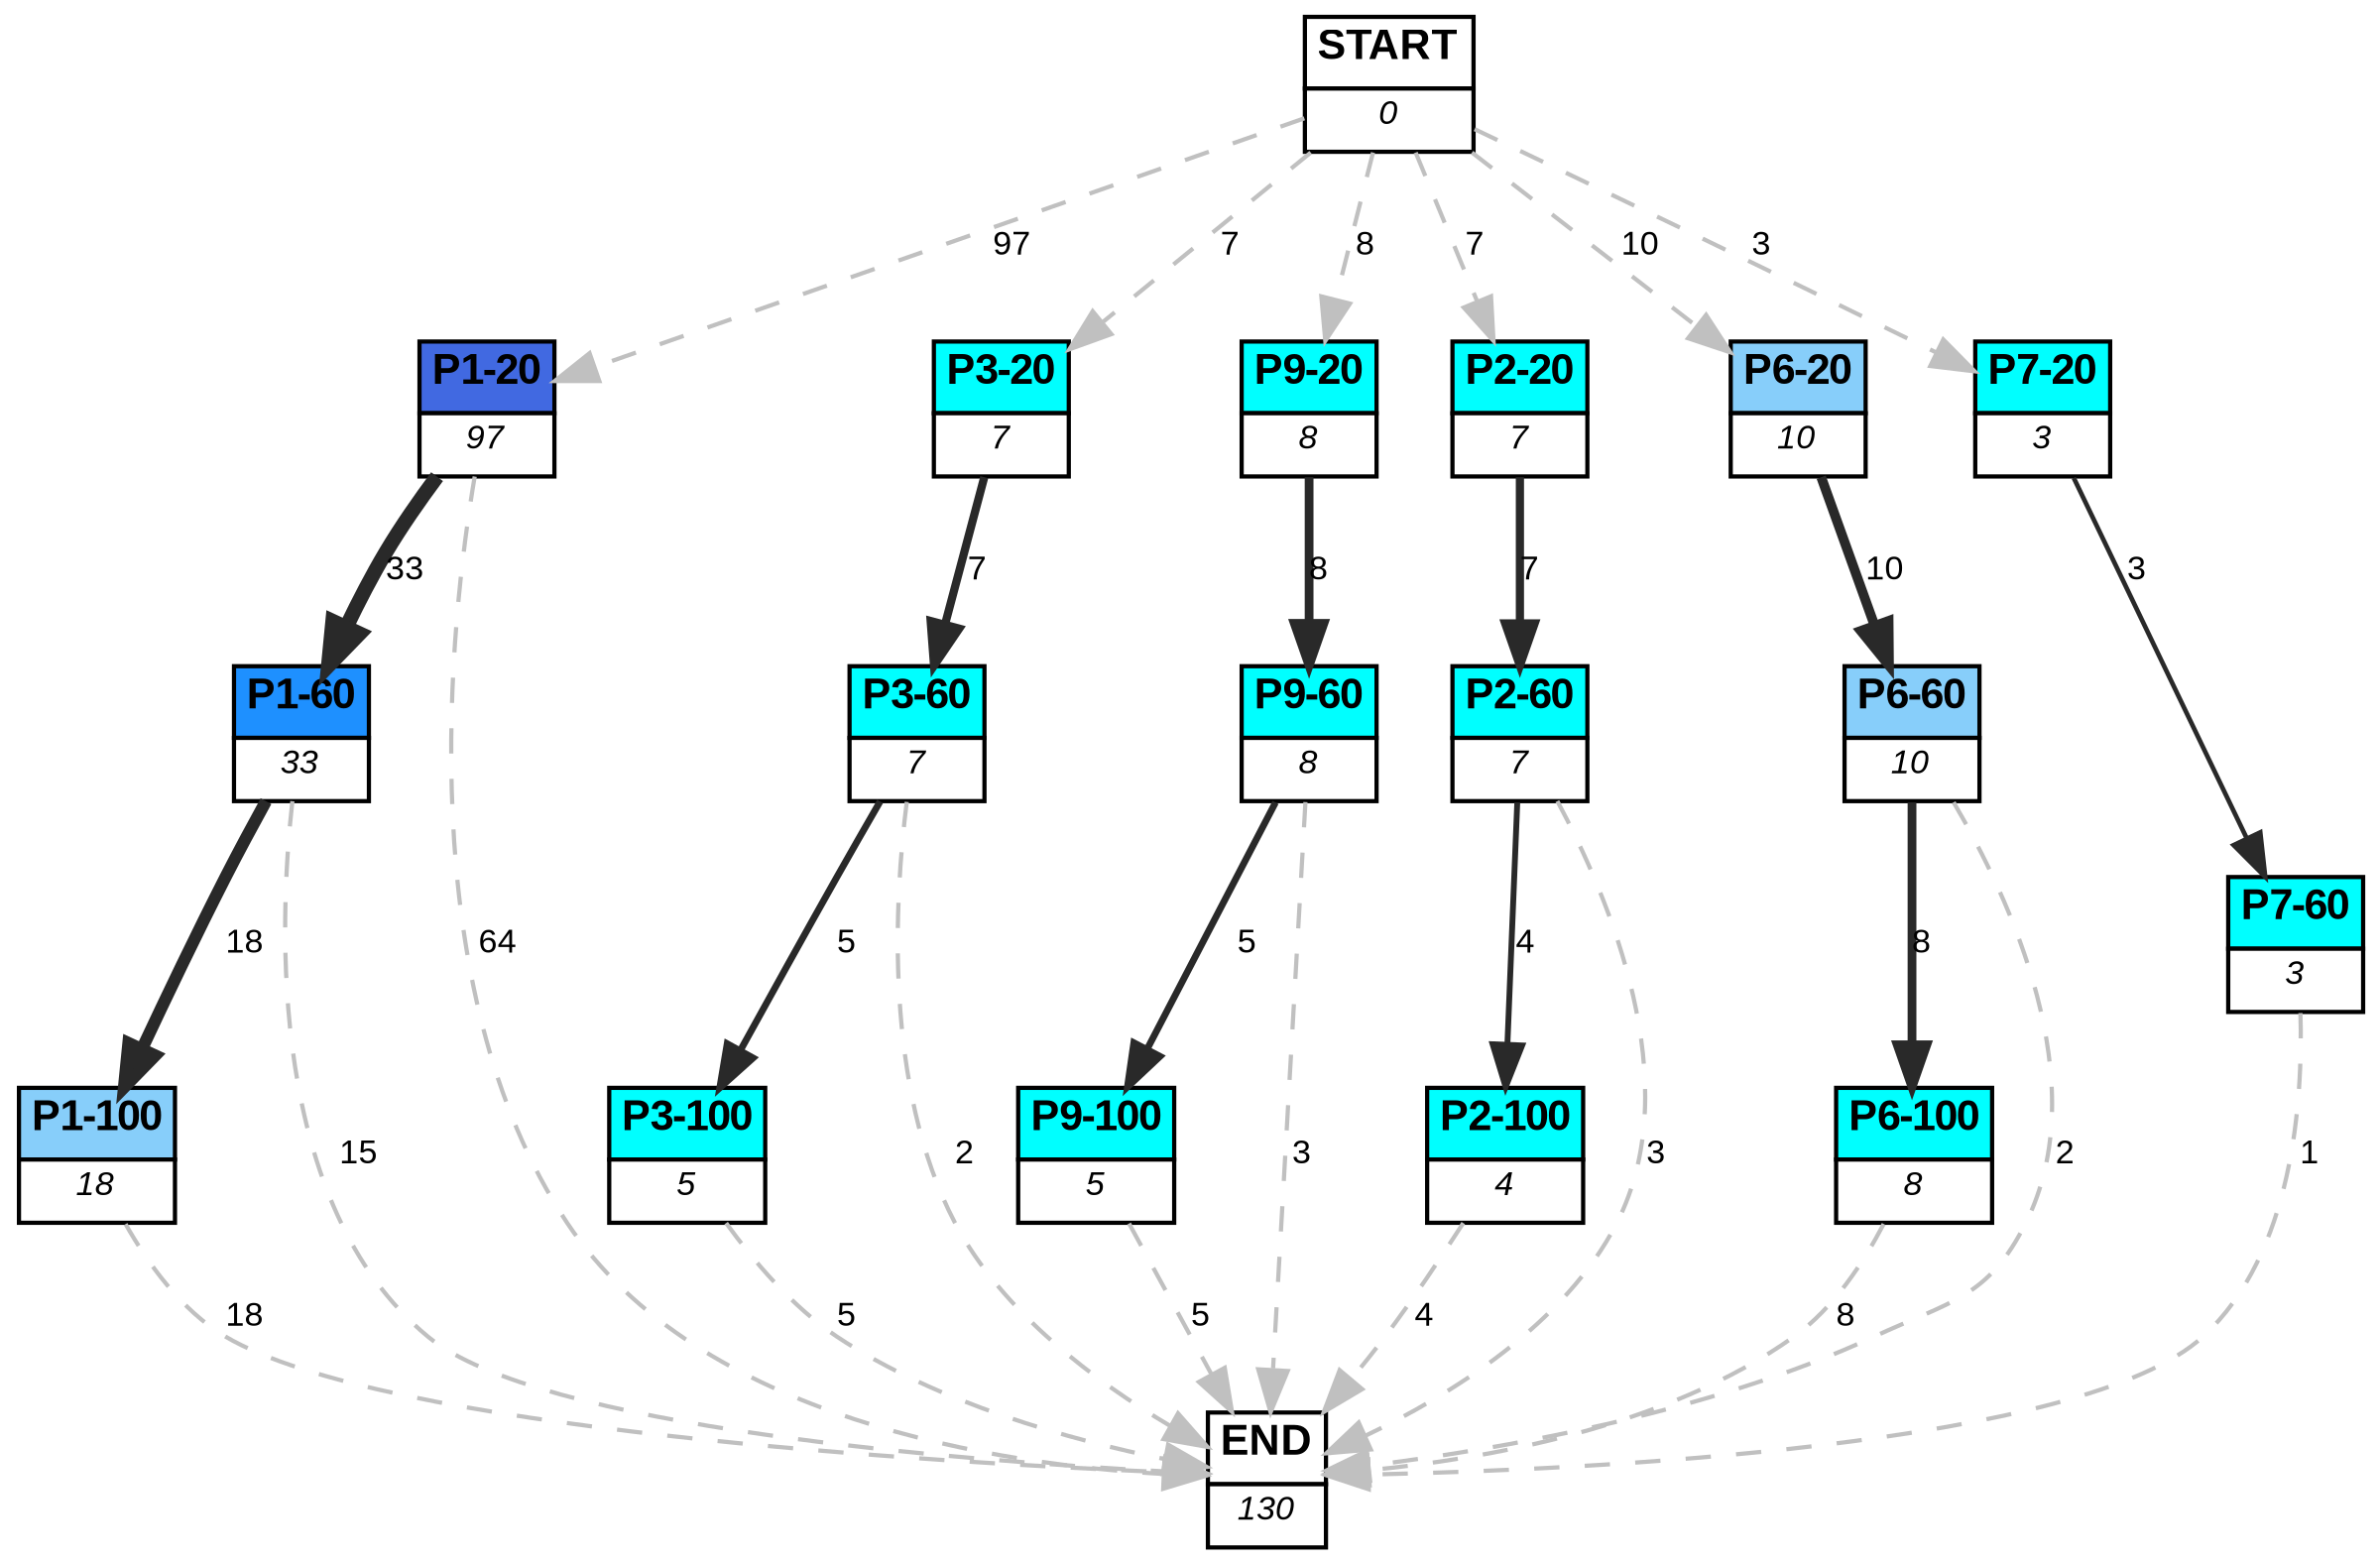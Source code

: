 digraph graphname {
	dpi = 150
	size="16,11!";
	margin = 0;
"P1-20" [shape=plain, label=<<table border="0" cellborder="1" cellspacing="0"><tr><td bgcolor="royalblue"><FONT face="Arial" POINT-SIZE="10"><b>P1-20</b></FONT></td></tr><tr><td bgcolor="white"><FONT face="Arial" POINT-SIZE="8"><i>97</i></FONT></td></tr></table>>]
"P1-60" [shape=plain, label=<<table border="0" cellborder="1" cellspacing="0"><tr><td bgcolor="dodgerblue"><FONT face="Arial" POINT-SIZE="10"><b>P1-60</b></FONT></td></tr><tr><td bgcolor="white"><FONT face="Arial" POINT-SIZE="8"><i>33</i></FONT></td></tr></table>>]
"P3-20" [shape=plain, label=<<table border="0" cellborder="1" cellspacing="0"><tr><td bgcolor="aqua"><FONT face="Arial" POINT-SIZE="10"><b>P3-20</b></FONT></td></tr><tr><td bgcolor="white"><FONT face="Arial" POINT-SIZE="8"><i>7</i></FONT></td></tr></table>>]
"P3-60" [shape=plain, label=<<table border="0" cellborder="1" cellspacing="0"><tr><td bgcolor="aqua"><FONT face="Arial" POINT-SIZE="10"><b>P3-60</b></FONT></td></tr><tr><td bgcolor="white"><FONT face="Arial" POINT-SIZE="8"><i>7</i></FONT></td></tr></table>>]
"P9-20" [shape=plain, label=<<table border="0" cellborder="1" cellspacing="0"><tr><td bgcolor="aqua"><FONT face="Arial" POINT-SIZE="10"><b>P9-20</b></FONT></td></tr><tr><td bgcolor="white"><FONT face="Arial" POINT-SIZE="8"><i>8</i></FONT></td></tr></table>>]
"P9-60" [shape=plain, label=<<table border="0" cellborder="1" cellspacing="0"><tr><td bgcolor="aqua"><FONT face="Arial" POINT-SIZE="10"><b>P9-60</b></FONT></td></tr><tr><td bgcolor="white"><FONT face="Arial" POINT-SIZE="8"><i>8</i></FONT></td></tr></table>>]
"P2-20" [shape=plain, label=<<table border="0" cellborder="1" cellspacing="0"><tr><td bgcolor="aqua"><FONT face="Arial" POINT-SIZE="10"><b>P2-20</b></FONT></td></tr><tr><td bgcolor="white"><FONT face="Arial" POINT-SIZE="8"><i>7</i></FONT></td></tr></table>>]
"P2-60" [shape=plain, label=<<table border="0" cellborder="1" cellspacing="0"><tr><td bgcolor="aqua"><FONT face="Arial" POINT-SIZE="10"><b>P2-60</b></FONT></td></tr><tr><td bgcolor="white"><FONT face="Arial" POINT-SIZE="8"><i>7</i></FONT></td></tr></table>>]
"P1-100" [shape=plain, label=<<table border="0" cellborder="1" cellspacing="0"><tr><td bgcolor="lightskyblue"><FONT face="Arial" POINT-SIZE="10"><b>P1-100</b></FONT></td></tr><tr><td bgcolor="white"><FONT face="Arial" POINT-SIZE="8"><i>18</i></FONT></td></tr></table>>]
"P6-20" [shape=plain, label=<<table border="0" cellborder="1" cellspacing="0"><tr><td bgcolor="lightskyblue"><FONT face="Arial" POINT-SIZE="10"><b>P6-20</b></FONT></td></tr><tr><td bgcolor="white"><FONT face="Arial" POINT-SIZE="8"><i>10</i></FONT></td></tr></table>>]
"P6-60" [shape=plain, label=<<table border="0" cellborder="1" cellspacing="0"><tr><td bgcolor="lightskyblue"><FONT face="Arial" POINT-SIZE="10"><b>P6-60</b></FONT></td></tr><tr><td bgcolor="white"><FONT face="Arial" POINT-SIZE="8"><i>10</i></FONT></td></tr></table>>]
"P6-100" [shape=plain, label=<<table border="0" cellborder="1" cellspacing="0"><tr><td bgcolor="aqua"><FONT face="Arial" POINT-SIZE="10"><b>P6-100</b></FONT></td></tr><tr><td bgcolor="white"><FONT face="Arial" POINT-SIZE="8"><i>8</i></FONT></td></tr></table>>]
"P7-20" [shape=plain, label=<<table border="0" cellborder="1" cellspacing="0"><tr><td bgcolor="aqua"><FONT face="Arial" POINT-SIZE="10"><b>P7-20</b></FONT></td></tr><tr><td bgcolor="white"><FONT face="Arial" POINT-SIZE="8"><i>3</i></FONT></td></tr></table>>]
"P7-60" [shape=plain, label=<<table border="0" cellborder="1" cellspacing="0"><tr><td bgcolor="aqua"><FONT face="Arial" POINT-SIZE="10"><b>P7-60</b></FONT></td></tr><tr><td bgcolor="white"><FONT face="Arial" POINT-SIZE="8"><i>3</i></FONT></td></tr></table>>]
"P9-100" [shape=plain, label=<<table border="0" cellborder="1" cellspacing="0"><tr><td bgcolor="aqua"><FONT face="Arial" POINT-SIZE="10"><b>P9-100</b></FONT></td></tr><tr><td bgcolor="white"><FONT face="Arial" POINT-SIZE="8"><i>5</i></FONT></td></tr></table>>]
"P3-100" [shape=plain, label=<<table border="0" cellborder="1" cellspacing="0"><tr><td bgcolor="aqua"><FONT face="Arial" POINT-SIZE="10"><b>P3-100</b></FONT></td></tr><tr><td bgcolor="white"><FONT face="Arial" POINT-SIZE="8"><i>5</i></FONT></td></tr></table>>]
"P2-100" [shape=plain, label=<<table border="0" cellborder="1" cellspacing="0"><tr><td bgcolor="aqua"><FONT face="Arial" POINT-SIZE="10"><b>P2-100</b></FONT></td></tr><tr><td bgcolor="white"><FONT face="Arial" POINT-SIZE="8"><i>4</i></FONT></td></tr></table>>]
"START" [shape=plain, label=<<table border="0" cellborder="1" cellspacing="0"><tr><td bgcolor="white"><FONT face="Arial" POINT-SIZE="10"><b>START</b></FONT></td></tr><tr><td bgcolor="white"><FONT face="Arial" POINT-SIZE="8"><i>0</i></FONT></td></tr></table>>]
"END" [shape=plain, label=<<table border="0" cellborder="1" cellspacing="0"><tr><td bgcolor="white"><FONT face="Arial" POINT-SIZE="10"><b>END</b></FONT></td></tr><tr><td bgcolor="white"><FONT face="Arial" POINT-SIZE="8"><i>130</i></FONT></td></tr></table>>]
"P1-20" -> "P1-60" [ color=grey16 penwidth = "3.4965075614664802"label ="33" labelfloat=false fontname="Arial" fontsize=8]
"P1-20" -> "END" [ style = dashed color=grey label ="64" labelfloat=false fontname="Arial" fontsize=8]
"P1-60" -> "P1-100" [ color=grey16 penwidth = "2.8903717578961645"label ="18" labelfloat=false fontname="Arial" fontsize=8]
"P1-60" -> "END" [ style = dashed color=grey label ="15" labelfloat=false fontname="Arial" fontsize=8]
"P3-20" -> "P3-60" [ color=grey16 penwidth = "1.9459101490553132"label ="7" labelfloat=false fontname="Arial" fontsize=8]
"P3-60" -> "P3-100" [ color=grey16 penwidth = "1.6094379124341003"label ="5" labelfloat=false fontname="Arial" fontsize=8]
"P3-60" -> "END" [ style = dashed color=grey label ="2" labelfloat=false fontname="Arial" fontsize=8]
"P9-20" -> "P9-60" [ color=grey16 penwidth = "2.0794415416798357"label ="8" labelfloat=false fontname="Arial" fontsize=8]
"P9-60" -> "P9-100" [ color=grey16 penwidth = "1.6094379124341003"label ="5" labelfloat=false fontname="Arial" fontsize=8]
"P9-60" -> "END" [ style = dashed color=grey label ="3" labelfloat=false fontname="Arial" fontsize=8]
"P2-20" -> "P2-60" [ color=grey16 penwidth = "1.9459101490553132"label ="7" labelfloat=false fontname="Arial" fontsize=8]
"P2-60" -> "P2-100" [ color=grey16 penwidth = "1.3862943611198906"label ="4" labelfloat=false fontname="Arial" fontsize=8]
"P2-60" -> "END" [ style = dashed color=grey label ="3" labelfloat=false fontname="Arial" fontsize=8]
"P1-100" -> "END" [ style = dashed color=grey label ="18" labelfloat=false fontname="Arial" fontsize=8]
"P6-20" -> "P6-60" [ color=grey16 penwidth = "2.302585092994046"label ="10" labelfloat=false fontname="Arial" fontsize=8]
"P6-60" -> "P6-100" [ color=grey16 penwidth = "2.0794415416798357"label ="8" labelfloat=false fontname="Arial" fontsize=8]
"P6-60" -> "END" [ style = dashed color=grey label ="2" labelfloat=false fontname="Arial" fontsize=8]
"P6-100" -> "END" [ style = dashed color=grey label ="8" labelfloat=false fontname="Arial" fontsize=8]
"P7-20" -> "P7-60" [ color=grey16 penwidth = "1.0986122886681098"label ="3" labelfloat=false fontname="Arial" fontsize=8]
"P7-60" -> "END" [ style = dashed color=grey label ="1" labelfloat=false fontname="Arial" fontsize=8]
"P9-100" -> "END" [ style = dashed color=grey label ="5" labelfloat=false fontname="Arial" fontsize=8]
"P3-100" -> "END" [ style = dashed color=grey label ="5" labelfloat=false fontname="Arial" fontsize=8]
"P2-100" -> "END" [ style = dashed color=grey label ="4" labelfloat=false fontname="Arial" fontsize=8]
"START" -> "P1-20" [ style = dashed color=grey label ="97" labelfloat=false fontname="Arial" fontsize=8]
"START" -> "P3-20" [ style = dashed color=grey label ="7" labelfloat=false fontname="Arial" fontsize=8]
"START" -> "P9-20" [ style = dashed color=grey label ="8" labelfloat=false fontname="Arial" fontsize=8]
"START" -> "P2-20" [ style = dashed color=grey label ="7" labelfloat=false fontname="Arial" fontsize=8]
"START" -> "P6-20" [ style = dashed color=grey label ="10" labelfloat=false fontname="Arial" fontsize=8]
"START" -> "P7-20" [ style = dashed color=grey label ="3" labelfloat=false fontname="Arial" fontsize=8]
}